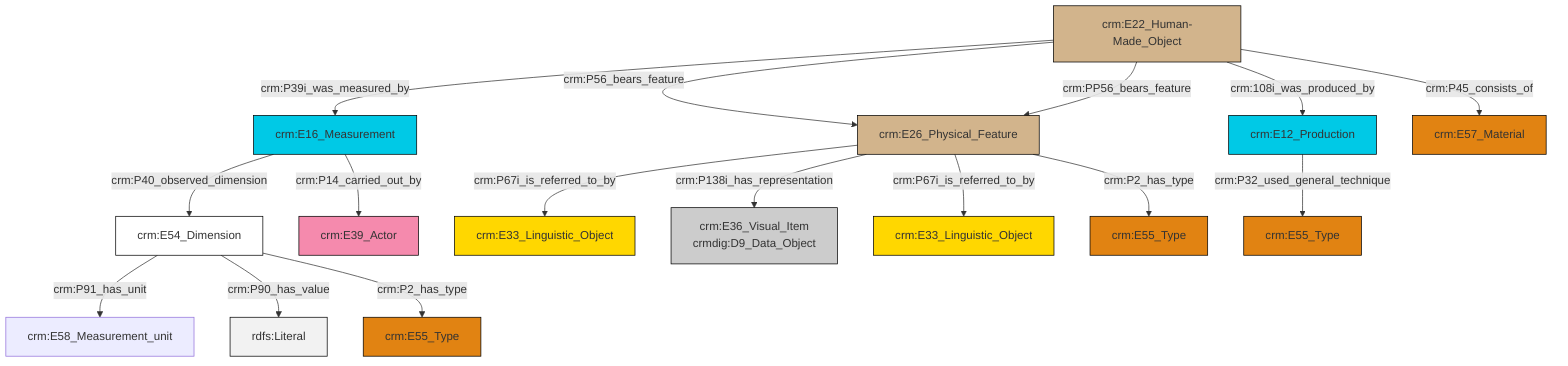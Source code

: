 graph TD
classDef Literal fill:#f2f2f2,stroke:#000000;
classDef CRM_Entity fill:#FFFFFF,stroke:#000000;
classDef Temporal_Entity fill:#00C9E6, stroke:#000000;
classDef Type fill:#E18312, stroke:#000000;
classDef Time-Span fill:#2C9C91, stroke:#000000;
classDef Appellation fill:#FFEB7F, stroke:#000000;
classDef Place fill:#008836, stroke:#000000;
classDef Persistent_Item fill:#B266B2, stroke:#000000;
classDef Conceptual_Object fill:#FFD700, stroke:#000000;
classDef Physical_Thing fill:#D2B48C, stroke:#000000;
classDef Actor fill:#f58aad, stroke:#000000;
classDef PC_Classes fill:#4ce600, stroke:#000000;
classDef Multi fill:#cccccc,stroke:#000000;

6["crm:E16_Measurement"]:::Temporal_Entity -->|crm:P14_carried_out_by| 7["crm:E39_Actor"]:::Actor
8["crm:E22_Human-Made_Object"]:::Physical_Thing -->|crm:P39i_was_measured_by| 6["crm:E16_Measurement"]:::Temporal_Entity
0["crm:E54_Dimension"]:::CRM_Entity -->|crm:P91_has_unit| 4["crm:E58_Measurement_unit"]:::Default
0["crm:E54_Dimension"]:::CRM_Entity -->|crm:P90_has_value| 15[rdfs:Literal]:::Literal
8["crm:E22_Human-Made_Object"]:::Physical_Thing -->|crm:108i_was_produced_by| 16["crm:E12_Production"]:::Temporal_Entity
8["crm:E22_Human-Made_Object"]:::Physical_Thing -->|crm:P45_consists_of| 21["crm:E57_Material"]:::Type
2["crm:E26_Physical_Feature"]:::Physical_Thing -->|crm:P67i_is_referred_to_by| 13["crm:E33_Linguistic_Object"]:::Conceptual_Object
8["crm:E22_Human-Made_Object"]:::Physical_Thing -->|crm:P56_bears_feature| 2["crm:E26_Physical_Feature"]:::Physical_Thing
2["crm:E26_Physical_Feature"]:::Physical_Thing -->|crm:P138i_has_representation| 11["crm:E36_Visual_Item<br>crmdig:D9_Data_Object"]:::Multi
6["crm:E16_Measurement"]:::Temporal_Entity -->|crm:P40_observed_dimension| 0["crm:E54_Dimension"]:::CRM_Entity
16["crm:E12_Production"]:::Temporal_Entity -->|crm:P32_used_general_technique| 23["crm:E55_Type"]:::Type
8["crm:E22_Human-Made_Object"]:::Physical_Thing -->|crm:PP56_bears_feature| 2["crm:E26_Physical_Feature"]:::Physical_Thing
0["crm:E54_Dimension"]:::CRM_Entity -->|crm:P2_has_type| 25["crm:E55_Type"]:::Type
2["crm:E26_Physical_Feature"]:::Physical_Thing -->|crm:P67i_is_referred_to_by| 9["crm:E33_Linguistic_Object"]:::Conceptual_Object
2["crm:E26_Physical_Feature"]:::Physical_Thing -->|crm:P2_has_type| 17["crm:E55_Type"]:::Type